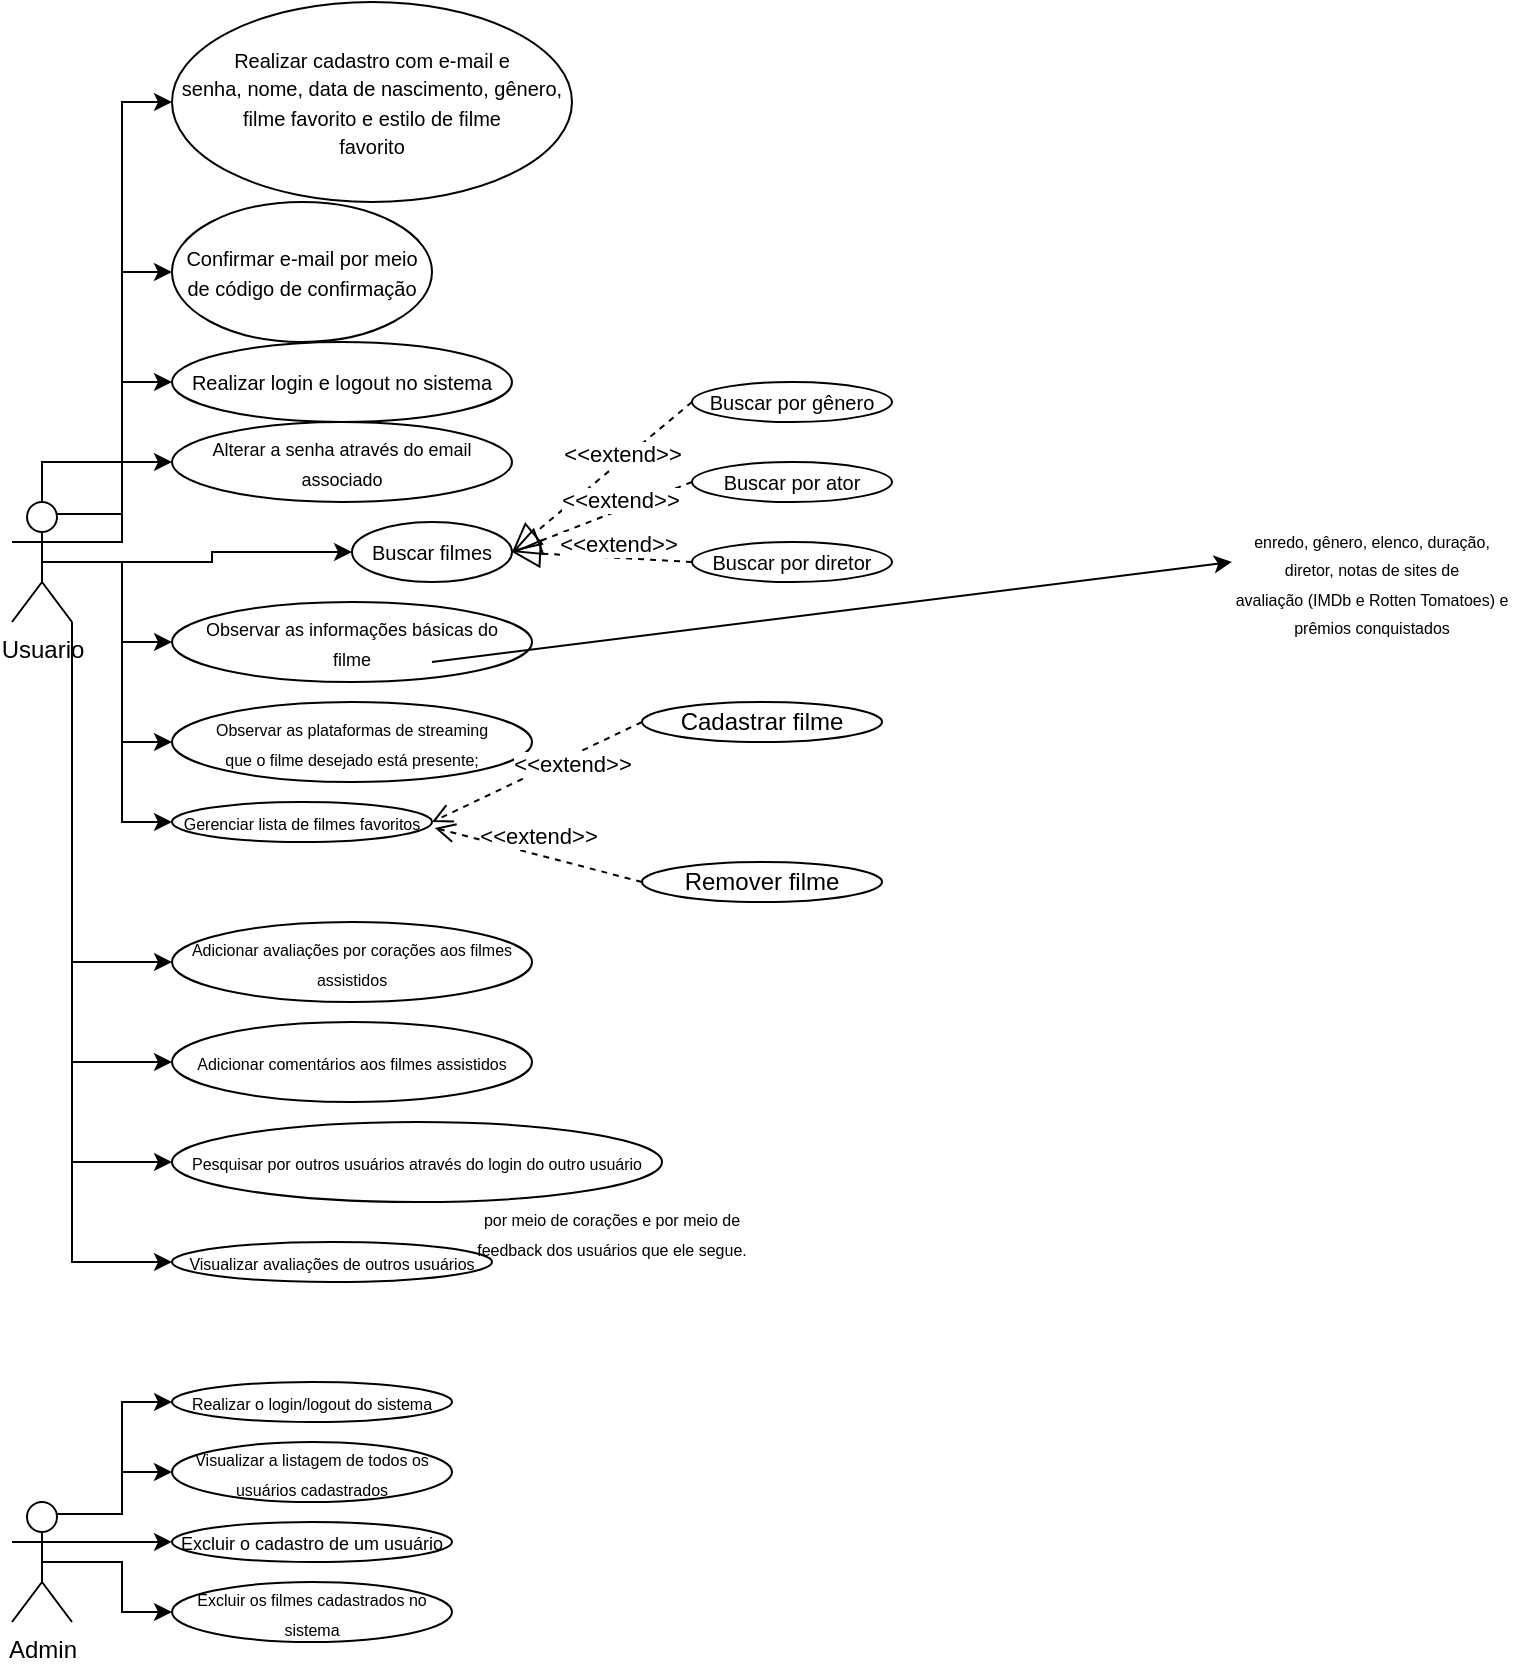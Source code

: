 <mxfile version="21.8.0" type="device">
  <diagram name="Page-1" id="ndGJzlXrIU8CfeqaNyqw">
    <mxGraphModel dx="989" dy="545" grid="1" gridSize="10" guides="1" tooltips="1" connect="1" arrows="1" fold="1" page="1" pageScale="1" pageWidth="850" pageHeight="1100" background="none" math="0" shadow="0">
      <root>
        <mxCell id="0" />
        <mxCell id="1" parent="0" />
        <mxCell id="X93Lmip0L_ZCADtNSoCG-7" style="edgeStyle=orthogonalEdgeStyle;rounded=0;orthogonalLoop=1;jettySize=auto;html=1;exitX=1;exitY=0.333;exitDx=0;exitDy=0;exitPerimeter=0;entryX=0;entryY=0.5;entryDx=0;entryDy=0;" parent="1" source="X93Lmip0L_ZCADtNSoCG-1" target="X93Lmip0L_ZCADtNSoCG-6" edge="1">
          <mxGeometry relative="1" as="geometry" />
        </mxCell>
        <mxCell id="X93Lmip0L_ZCADtNSoCG-10" style="edgeStyle=orthogonalEdgeStyle;rounded=0;orthogonalLoop=1;jettySize=auto;html=1;exitX=0.75;exitY=0.1;exitDx=0;exitDy=0;exitPerimeter=0;entryX=0;entryY=0.5;entryDx=0;entryDy=0;" parent="1" source="X93Lmip0L_ZCADtNSoCG-1" target="X93Lmip0L_ZCADtNSoCG-9" edge="1">
          <mxGeometry relative="1" as="geometry" />
        </mxCell>
        <mxCell id="X93Lmip0L_ZCADtNSoCG-12" style="edgeStyle=orthogonalEdgeStyle;rounded=0;orthogonalLoop=1;jettySize=auto;html=1;exitX=0.75;exitY=0.1;exitDx=0;exitDy=0;exitPerimeter=0;entryX=0;entryY=0.5;entryDx=0;entryDy=0;" parent="1" source="X93Lmip0L_ZCADtNSoCG-1" target="X93Lmip0L_ZCADtNSoCG-11" edge="1">
          <mxGeometry relative="1" as="geometry" />
        </mxCell>
        <mxCell id="X93Lmip0L_ZCADtNSoCG-14" style="edgeStyle=orthogonalEdgeStyle;rounded=0;orthogonalLoop=1;jettySize=auto;html=1;exitX=0.5;exitY=0;exitDx=0;exitDy=0;exitPerimeter=0;" parent="1" source="X93Lmip0L_ZCADtNSoCG-1" target="X93Lmip0L_ZCADtNSoCG-13" edge="1">
          <mxGeometry relative="1" as="geometry" />
        </mxCell>
        <mxCell id="X93Lmip0L_ZCADtNSoCG-17" style="edgeStyle=orthogonalEdgeStyle;rounded=0;orthogonalLoop=1;jettySize=auto;html=1;exitX=0.5;exitY=0.5;exitDx=0;exitDy=0;exitPerimeter=0;" parent="1" source="X93Lmip0L_ZCADtNSoCG-1" target="X93Lmip0L_ZCADtNSoCG-15" edge="1">
          <mxGeometry relative="1" as="geometry" />
        </mxCell>
        <mxCell id="X93Lmip0L_ZCADtNSoCG-20" style="edgeStyle=orthogonalEdgeStyle;rounded=0;orthogonalLoop=1;jettySize=auto;html=1;exitX=0.5;exitY=0.5;exitDx=0;exitDy=0;exitPerimeter=0;" parent="1" source="X93Lmip0L_ZCADtNSoCG-1" target="X93Lmip0L_ZCADtNSoCG-18" edge="1">
          <mxGeometry relative="1" as="geometry" />
        </mxCell>
        <mxCell id="X93Lmip0L_ZCADtNSoCG-24" style="edgeStyle=orthogonalEdgeStyle;rounded=0;orthogonalLoop=1;jettySize=auto;html=1;exitX=0.5;exitY=0.5;exitDx=0;exitDy=0;exitPerimeter=0;entryX=0;entryY=0.5;entryDx=0;entryDy=0;" parent="1" source="X93Lmip0L_ZCADtNSoCG-1" target="X93Lmip0L_ZCADtNSoCG-23" edge="1">
          <mxGeometry relative="1" as="geometry" />
        </mxCell>
        <mxCell id="X93Lmip0L_ZCADtNSoCG-26" style="edgeStyle=orthogonalEdgeStyle;rounded=0;orthogonalLoop=1;jettySize=auto;html=1;exitX=0.5;exitY=0.5;exitDx=0;exitDy=0;exitPerimeter=0;entryX=0;entryY=0.5;entryDx=0;entryDy=0;" parent="1" source="X93Lmip0L_ZCADtNSoCG-1" target="X93Lmip0L_ZCADtNSoCG-25" edge="1">
          <mxGeometry relative="1" as="geometry" />
        </mxCell>
        <mxCell id="X93Lmip0L_ZCADtNSoCG-30" style="edgeStyle=orthogonalEdgeStyle;rounded=0;orthogonalLoop=1;jettySize=auto;html=1;exitX=1;exitY=1;exitDx=0;exitDy=0;exitPerimeter=0;entryX=0;entryY=0.5;entryDx=0;entryDy=0;" parent="1" source="X93Lmip0L_ZCADtNSoCG-1" target="X93Lmip0L_ZCADtNSoCG-29" edge="1">
          <mxGeometry relative="1" as="geometry" />
        </mxCell>
        <mxCell id="X93Lmip0L_ZCADtNSoCG-32" style="edgeStyle=orthogonalEdgeStyle;rounded=0;orthogonalLoop=1;jettySize=auto;html=1;exitX=1;exitY=1;exitDx=0;exitDy=0;exitPerimeter=0;entryX=0;entryY=0.5;entryDx=0;entryDy=0;" parent="1" source="X93Lmip0L_ZCADtNSoCG-1" target="X93Lmip0L_ZCADtNSoCG-31" edge="1">
          <mxGeometry relative="1" as="geometry" />
        </mxCell>
        <mxCell id="X93Lmip0L_ZCADtNSoCG-34" style="edgeStyle=orthogonalEdgeStyle;rounded=0;orthogonalLoop=1;jettySize=auto;html=1;exitX=1;exitY=1;exitDx=0;exitDy=0;exitPerimeter=0;entryX=0;entryY=0.5;entryDx=0;entryDy=0;" parent="1" source="X93Lmip0L_ZCADtNSoCG-1" target="X93Lmip0L_ZCADtNSoCG-33" edge="1">
          <mxGeometry relative="1" as="geometry" />
        </mxCell>
        <mxCell id="X93Lmip0L_ZCADtNSoCG-38" style="edgeStyle=orthogonalEdgeStyle;rounded=0;orthogonalLoop=1;jettySize=auto;html=1;exitX=1;exitY=1;exitDx=0;exitDy=0;exitPerimeter=0;entryX=0;entryY=0.5;entryDx=0;entryDy=0;" parent="1" source="X93Lmip0L_ZCADtNSoCG-1" target="X93Lmip0L_ZCADtNSoCG-37" edge="1">
          <mxGeometry relative="1" as="geometry" />
        </mxCell>
        <mxCell id="X93Lmip0L_ZCADtNSoCG-1" value="Usuario" style="shape=umlActor;verticalLabelPosition=bottom;verticalAlign=top;html=1;outlineConnect=0;" parent="1" vertex="1">
          <mxGeometry x="20" y="280" width="30" height="60" as="geometry" />
        </mxCell>
        <mxCell id="X93Lmip0L_ZCADtNSoCG-6" value="&lt;font style=&quot;font-size: 10px;&quot;&gt;Realizar cadastro com e-mail e&lt;br&gt;senha, nome, data de nascimento, gênero, filme favorito e estilo de filme&lt;br&gt;favorito&lt;/font&gt;" style="ellipse;whiteSpace=wrap;html=1;" parent="1" vertex="1">
          <mxGeometry x="100" y="30" width="200" height="100" as="geometry" />
        </mxCell>
        <mxCell id="X93Lmip0L_ZCADtNSoCG-9" value="&lt;font style=&quot;font-size: 10px;&quot;&gt;Confirmar e-mail por meio de código de confirmação&lt;/font&gt;" style="ellipse;whiteSpace=wrap;html=1;" parent="1" vertex="1">
          <mxGeometry x="100" y="130" width="130" height="70" as="geometry" />
        </mxCell>
        <mxCell id="X93Lmip0L_ZCADtNSoCG-11" value="&lt;font style=&quot;font-size: 10px;&quot;&gt;Realizar login e logout no sistema&lt;/font&gt;" style="ellipse;whiteSpace=wrap;html=1;" parent="1" vertex="1">
          <mxGeometry x="100" y="200" width="170" height="40" as="geometry" />
        </mxCell>
        <mxCell id="X93Lmip0L_ZCADtNSoCG-13" value="&lt;font style=&quot;font-size: 9px;&quot;&gt;Alterar a senha através do email associado&lt;/font&gt;" style="ellipse;whiteSpace=wrap;html=1;" parent="1" vertex="1">
          <mxGeometry x="100" y="240" width="170" height="40" as="geometry" />
        </mxCell>
        <mxCell id="X93Lmip0L_ZCADtNSoCG-15" value="&lt;font style=&quot;font-size: 10px;&quot;&gt;Buscar filmes&lt;br&gt;&lt;/font&gt;" style="ellipse;whiteSpace=wrap;html=1;" parent="1" vertex="1">
          <mxGeometry x="190" y="290" width="80" height="30" as="geometry" />
        </mxCell>
        <mxCell id="X93Lmip0L_ZCADtNSoCG-18" value="&lt;font style=&quot;font-size: 9px;&quot;&gt;Observar as informações básicas do&lt;br&gt;filme&lt;/font&gt;" style="ellipse;whiteSpace=wrap;html=1;" parent="1" vertex="1">
          <mxGeometry x="100" y="330" width="180" height="40" as="geometry" />
        </mxCell>
        <mxCell id="X93Lmip0L_ZCADtNSoCG-21" value="&lt;font style=&quot;font-size: 8px;&quot;&gt;enredo, gênero, elenco, duração, diretor, notas de sites de&lt;br&gt;avaliação (IMDb e Rotten Tomatoes) e prêmios conquistados&lt;/font&gt;" style="text;html=1;strokeColor=none;fillColor=none;align=center;verticalAlign=middle;whiteSpace=wrap;rounded=0;" parent="1" vertex="1">
          <mxGeometry x="630" y="310" width="140" height="20" as="geometry" />
        </mxCell>
        <mxCell id="X93Lmip0L_ZCADtNSoCG-23" value="&lt;font style=&quot;font-size: 8px;&quot;&gt;Observar as plataformas de streaming&lt;br&gt;que o filme desejado está presente;&lt;/font&gt;" style="ellipse;whiteSpace=wrap;html=1;" parent="1" vertex="1">
          <mxGeometry x="100" y="380" width="180" height="40" as="geometry" />
        </mxCell>
        <mxCell id="X93Lmip0L_ZCADtNSoCG-25" value="&lt;font style=&quot;font-size: 8px;&quot;&gt;Gerenciar lista de filmes favoritos&lt;/font&gt;" style="ellipse;whiteSpace=wrap;html=1;" parent="1" vertex="1">
          <mxGeometry x="100" y="430" width="130" height="20" as="geometry" />
        </mxCell>
        <mxCell id="X93Lmip0L_ZCADtNSoCG-29" value="&lt;font style=&quot;font-size: 8px;&quot;&gt;Adicionar avaliações por corações aos filmes assistidos&lt;br&gt;&lt;/font&gt;" style="ellipse;whiteSpace=wrap;html=1;" parent="1" vertex="1">
          <mxGeometry x="100" y="490" width="180" height="40" as="geometry" />
        </mxCell>
        <mxCell id="X93Lmip0L_ZCADtNSoCG-31" value="&lt;font style=&quot;font-size: 8px;&quot;&gt;Adicionar comentários aos filmes assistidos&lt;br&gt;&lt;/font&gt;" style="ellipse;whiteSpace=wrap;html=1;" parent="1" vertex="1">
          <mxGeometry x="100" y="540" width="180" height="40" as="geometry" />
        </mxCell>
        <mxCell id="X93Lmip0L_ZCADtNSoCG-33" value="&lt;font style=&quot;font-size: 8px;&quot;&gt;Pesquisar por outros usuários através do login do outro usuário&lt;br&gt;&lt;/font&gt;" style="ellipse;whiteSpace=wrap;html=1;" parent="1" vertex="1">
          <mxGeometry x="100" y="590" width="245" height="40" as="geometry" />
        </mxCell>
        <mxCell id="X93Lmip0L_ZCADtNSoCG-37" value="&lt;font style=&quot;font-size: 8px;&quot;&gt;Visualizar avaliações de outros usuários&lt;br&gt;&lt;/font&gt;" style="ellipse;whiteSpace=wrap;html=1;" parent="1" vertex="1">
          <mxGeometry x="100" y="650" width="160" height="20" as="geometry" />
        </mxCell>
        <mxCell id="X93Lmip0L_ZCADtNSoCG-39" value="&lt;font style=&quot;font-size: 8px;&quot;&gt;por meio de corações e por meio de feedback dos usuários que ele segue.&lt;/font&gt;" style="text;html=1;strokeColor=none;fillColor=none;align=center;verticalAlign=middle;whiteSpace=wrap;rounded=0;" parent="1" vertex="1">
          <mxGeometry x="240" y="630" width="160" height="30" as="geometry" />
        </mxCell>
        <mxCell id="X93Lmip0L_ZCADtNSoCG-48" style="edgeStyle=orthogonalEdgeStyle;rounded=0;orthogonalLoop=1;jettySize=auto;html=1;exitX=0.75;exitY=0.1;exitDx=0;exitDy=0;exitPerimeter=0;" parent="1" source="X93Lmip0L_ZCADtNSoCG-40" target="X93Lmip0L_ZCADtNSoCG-43" edge="1">
          <mxGeometry relative="1" as="geometry" />
        </mxCell>
        <mxCell id="X93Lmip0L_ZCADtNSoCG-49" style="edgeStyle=orthogonalEdgeStyle;rounded=0;orthogonalLoop=1;jettySize=auto;html=1;exitX=1;exitY=0.333;exitDx=0;exitDy=0;exitPerimeter=0;" parent="1" source="X93Lmip0L_ZCADtNSoCG-40" target="X93Lmip0L_ZCADtNSoCG-44" edge="1">
          <mxGeometry relative="1" as="geometry" />
        </mxCell>
        <mxCell id="X93Lmip0L_ZCADtNSoCG-51" style="edgeStyle=orthogonalEdgeStyle;rounded=0;orthogonalLoop=1;jettySize=auto;html=1;exitX=0.5;exitY=0.5;exitDx=0;exitDy=0;exitPerimeter=0;" parent="1" source="X93Lmip0L_ZCADtNSoCG-40" target="X93Lmip0L_ZCADtNSoCG-45" edge="1">
          <mxGeometry relative="1" as="geometry" />
        </mxCell>
        <mxCell id="X93Lmip0L_ZCADtNSoCG-52" style="edgeStyle=orthogonalEdgeStyle;rounded=0;orthogonalLoop=1;jettySize=auto;html=1;exitX=0.75;exitY=0.1;exitDx=0;exitDy=0;exitPerimeter=0;entryX=0;entryY=0.5;entryDx=0;entryDy=0;" parent="1" source="X93Lmip0L_ZCADtNSoCG-40" target="X93Lmip0L_ZCADtNSoCG-46" edge="1">
          <mxGeometry relative="1" as="geometry" />
        </mxCell>
        <mxCell id="X93Lmip0L_ZCADtNSoCG-40" value="&lt;div&gt;Admin&lt;/div&gt;" style="shape=umlActor;verticalLabelPosition=bottom;verticalAlign=top;html=1;outlineConnect=0;" parent="1" vertex="1">
          <mxGeometry x="20" y="780" width="30" height="60" as="geometry" />
        </mxCell>
        <mxCell id="X93Lmip0L_ZCADtNSoCG-43" value="&lt;font style=&quot;font-size: 8px;&quot;&gt;Visualizar a listagem de todos os usuários cadastrados&lt;br&gt;&lt;/font&gt;" style="ellipse;whiteSpace=wrap;html=1;" parent="1" vertex="1">
          <mxGeometry x="100" y="750" width="140" height="30" as="geometry" />
        </mxCell>
        <mxCell id="X93Lmip0L_ZCADtNSoCG-44" value="&lt;font style=&quot;font-size: 9px;&quot;&gt;Excluir o cadastro de um usuário&lt;br&gt;&lt;/font&gt;" style="ellipse;whiteSpace=wrap;html=1;" parent="1" vertex="1">
          <mxGeometry x="100" y="790" width="140" height="20" as="geometry" />
        </mxCell>
        <mxCell id="X93Lmip0L_ZCADtNSoCG-45" value="&lt;font style=&quot;font-size: 8px;&quot;&gt;Excluir os filmes cadastrados no sistema&lt;br&gt;&lt;/font&gt;" style="ellipse;whiteSpace=wrap;html=1;" parent="1" vertex="1">
          <mxGeometry x="100" y="820" width="140" height="30" as="geometry" />
        </mxCell>
        <mxCell id="X93Lmip0L_ZCADtNSoCG-46" value="&lt;font style=&quot;font-size: 8px;&quot;&gt;Realizar o login/logout do sistema&lt;br&gt;&lt;/font&gt;" style="ellipse;whiteSpace=wrap;html=1;" parent="1" vertex="1">
          <mxGeometry x="100" y="720" width="140" height="20" as="geometry" />
        </mxCell>
        <mxCell id="X93Lmip0L_ZCADtNSoCG-69" value="&lt;div&gt;Cadastrar filme&lt;/div&gt;" style="ellipse;whiteSpace=wrap;html=1;" parent="1" vertex="1">
          <mxGeometry x="335" y="380" width="120" height="20" as="geometry" />
        </mxCell>
        <mxCell id="X93Lmip0L_ZCADtNSoCG-71" value="Remover filme" style="ellipse;whiteSpace=wrap;html=1;" parent="1" vertex="1">
          <mxGeometry x="335" y="460" width="120" height="20" as="geometry" />
        </mxCell>
        <mxCell id="X93Lmip0L_ZCADtNSoCG-72" value="&amp;lt;&amp;lt;extend&amp;gt;&amp;gt;" style="html=1;verticalAlign=bottom;endArrow=open;dashed=1;endSize=8;curved=0;rounded=0;exitX=0;exitY=0.5;exitDx=0;exitDy=0;entryX=1;entryY=0.5;entryDx=0;entryDy=0;" parent="1" source="X93Lmip0L_ZCADtNSoCG-69" edge="1" target="X93Lmip0L_ZCADtNSoCG-25">
          <mxGeometry x="-0.235" y="12" relative="1" as="geometry">
            <mxPoint x="489.44" y="386.1" as="sourcePoint" />
            <mxPoint x="285" y="440" as="targetPoint" />
            <mxPoint as="offset" />
          </mxGeometry>
        </mxCell>
        <mxCell id="X93Lmip0L_ZCADtNSoCG-76" value="&amp;lt;&amp;lt;extend&amp;gt;&amp;gt;" style="html=1;verticalAlign=bottom;endArrow=open;dashed=1;endSize=8;curved=0;rounded=0;exitX=0;exitY=0.5;exitDx=0;exitDy=0;entryX=1.011;entryY=0.647;entryDx=0;entryDy=0;entryPerimeter=0;" parent="1" source="X93Lmip0L_ZCADtNSoCG-71" target="X93Lmip0L_ZCADtNSoCG-25" edge="1">
          <mxGeometry relative="1" as="geometry">
            <mxPoint x="355" y="410" as="sourcePoint" />
            <mxPoint x="285.0" y="440" as="targetPoint" />
          </mxGeometry>
        </mxCell>
        <mxCell id="X93Lmip0L_ZCADtNSoCG-77" value="" style="endArrow=classic;html=1;rounded=0;exitX=0.722;exitY=0.75;exitDx=0;exitDy=0;exitPerimeter=0;entryX=0;entryY=0;entryDx=0;entryDy=0;" parent="1" source="X93Lmip0L_ZCADtNSoCG-18" target="X93Lmip0L_ZCADtNSoCG-21" edge="1">
          <mxGeometry width="50" height="50" relative="1" as="geometry">
            <mxPoint x="330" y="290" as="sourcePoint" />
            <mxPoint x="380" y="240" as="targetPoint" />
          </mxGeometry>
        </mxCell>
        <mxCell id="X93Lmip0L_ZCADtNSoCG-78" value="&lt;font style=&quot;font-size: 10px;&quot;&gt;Buscar por gênero&lt;br&gt;&lt;/font&gt;" style="ellipse;whiteSpace=wrap;html=1;" parent="1" vertex="1">
          <mxGeometry x="360" y="220" width="100" height="20" as="geometry" />
        </mxCell>
        <mxCell id="X93Lmip0L_ZCADtNSoCG-79" value="" style="endArrow=block;dashed=1;endFill=0;endSize=12;html=1;rounded=0;exitX=0;exitY=0.5;exitDx=0;exitDy=0;entryX=1;entryY=0.5;entryDx=0;entryDy=0;" parent="1" source="X93Lmip0L_ZCADtNSoCG-78" target="X93Lmip0L_ZCADtNSoCG-15" edge="1">
          <mxGeometry width="160" relative="1" as="geometry">
            <mxPoint x="375" y="390" as="sourcePoint" />
            <mxPoint x="240" y="450" as="targetPoint" />
          </mxGeometry>
        </mxCell>
        <mxCell id="X93Lmip0L_ZCADtNSoCG-80" value="&amp;lt;&amp;lt;extend&amp;gt;&amp;gt;" style="edgeLabel;html=1;align=center;verticalAlign=middle;resizable=0;points=[];" parent="X93Lmip0L_ZCADtNSoCG-79" vertex="1" connectable="0">
          <mxGeometry x="-0.114" y="2" relative="1" as="geometry">
            <mxPoint x="3" y="-9" as="offset" />
          </mxGeometry>
        </mxCell>
        <mxCell id="X93Lmip0L_ZCADtNSoCG-82" value="&lt;font style=&quot;font-size: 10px;&quot;&gt;Buscar por ator&lt;br&gt;&lt;/font&gt;" style="ellipse;whiteSpace=wrap;html=1;" parent="1" vertex="1">
          <mxGeometry x="360" y="260" width="100" height="20" as="geometry" />
        </mxCell>
        <mxCell id="X93Lmip0L_ZCADtNSoCG-83" value="&lt;font style=&quot;font-size: 10px;&quot;&gt;Buscar por diretor&lt;br&gt;&lt;/font&gt;" style="ellipse;whiteSpace=wrap;html=1;" parent="1" vertex="1">
          <mxGeometry x="360" y="300" width="100" height="20" as="geometry" />
        </mxCell>
        <mxCell id="X93Lmip0L_ZCADtNSoCG-84" value="" style="endArrow=block;dashed=1;endFill=0;endSize=12;html=1;rounded=0;exitX=0;exitY=0.5;exitDx=0;exitDy=0;entryX=1;entryY=0.5;entryDx=0;entryDy=0;" parent="1" source="X93Lmip0L_ZCADtNSoCG-82" target="X93Lmip0L_ZCADtNSoCG-15" edge="1">
          <mxGeometry width="160" relative="1" as="geometry">
            <mxPoint x="370" y="240" as="sourcePoint" />
            <mxPoint x="280" y="315" as="targetPoint" />
          </mxGeometry>
        </mxCell>
        <mxCell id="X93Lmip0L_ZCADtNSoCG-85" value="&amp;lt;&amp;lt;extend&amp;gt;&amp;gt;" style="edgeLabel;html=1;align=center;verticalAlign=middle;resizable=0;points=[];" parent="X93Lmip0L_ZCADtNSoCG-84" vertex="1" connectable="0">
          <mxGeometry x="-0.114" y="2" relative="1" as="geometry">
            <mxPoint x="3" y="-9" as="offset" />
          </mxGeometry>
        </mxCell>
        <mxCell id="X93Lmip0L_ZCADtNSoCG-86" value="" style="endArrow=block;dashed=1;endFill=0;endSize=12;html=1;rounded=0;exitX=0;exitY=0.5;exitDx=0;exitDy=0;entryX=1;entryY=0.5;entryDx=0;entryDy=0;" parent="1" source="X93Lmip0L_ZCADtNSoCG-83" target="X93Lmip0L_ZCADtNSoCG-15" edge="1">
          <mxGeometry width="160" relative="1" as="geometry">
            <mxPoint x="370" y="280" as="sourcePoint" />
            <mxPoint x="280" y="315" as="targetPoint" />
          </mxGeometry>
        </mxCell>
        <mxCell id="X93Lmip0L_ZCADtNSoCG-87" value="&amp;lt;&amp;lt;extend&amp;gt;&amp;gt;" style="edgeLabel;html=1;align=center;verticalAlign=middle;resizable=0;points=[];" parent="X93Lmip0L_ZCADtNSoCG-86" vertex="1" connectable="0">
          <mxGeometry x="-0.114" y="2" relative="1" as="geometry">
            <mxPoint x="3" y="-9" as="offset" />
          </mxGeometry>
        </mxCell>
      </root>
    </mxGraphModel>
  </diagram>
</mxfile>
